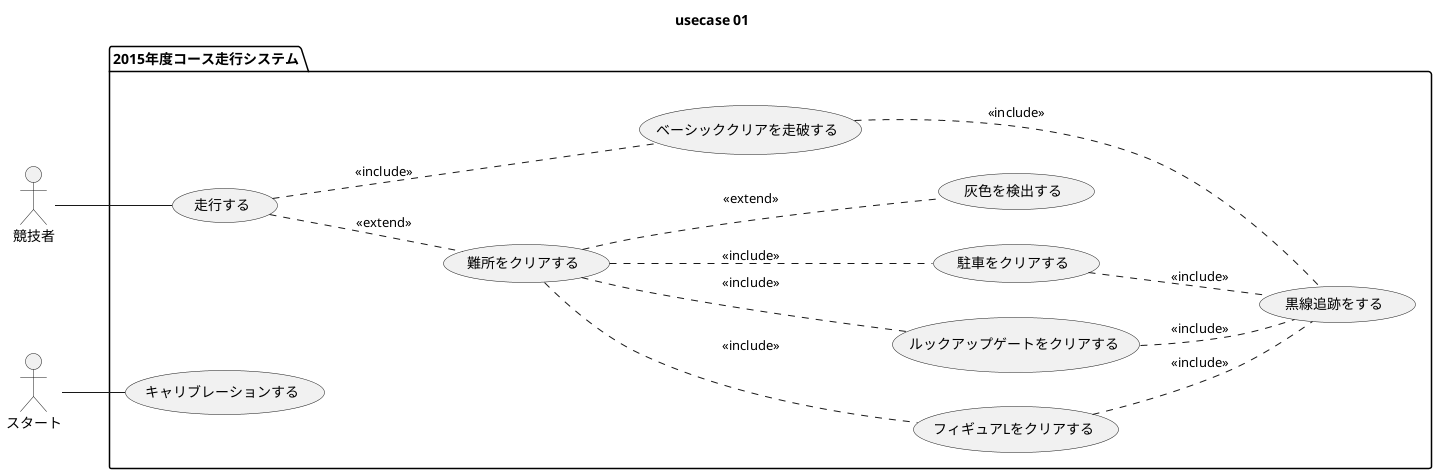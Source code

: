 @startuml

title usecase 01

actor 競技者 as user
actor スタート as robo

left to right direction

package "2015年度コース走行システム" {

    usecase 走行する as run
    usecase 難所をクリアする as obs
    usecase キャリブレーションする as calib
    usecase ベーシッククリアを走破する as basic
    usecase フィギュアLをクリアする as figy
    usecase ルックアップゲートをクリアする as gate
    usecase 駐車をクリアする as park
    usecase 黒線追跡をする as trace
    usecase 灰色を検出する as glay
}

user -- run
robo -- calib
run  .. obs   : <<extend>>
run  .. basic : <<include>>
obs  .. figy  : <<include>>
obs  .. gate  : <<include>>
obs  .. park  : <<include>>
basic .. trace: <<include>>
park .. trace : <<include>>
gate .. trace : <<include>>
figy .. trace : <<include>>
obs .. glay   : <<extend>>

@enduml


